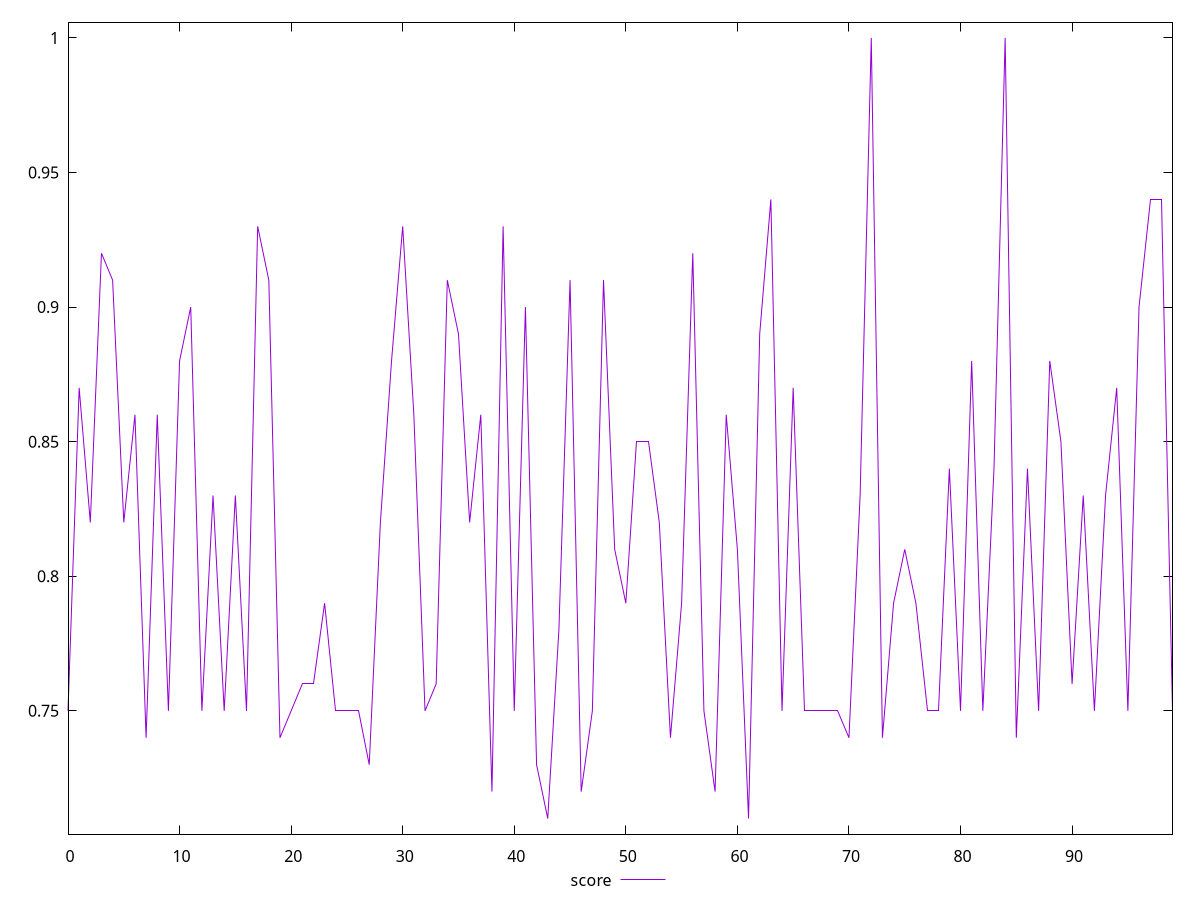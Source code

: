 reset

$score <<EOF
0 0.75
1 0.87
2 0.82
3 0.92
4 0.91
5 0.82
6 0.86
7 0.74
8 0.86
9 0.75
10 0.88
11 0.9
12 0.75
13 0.83
14 0.75
15 0.83
16 0.75
17 0.93
18 0.91
19 0.74
20 0.75
21 0.76
22 0.76
23 0.79
24 0.75
25 0.75
26 0.75
27 0.73
28 0.82
29 0.88
30 0.93
31 0.86
32 0.75
33 0.76
34 0.91
35 0.89
36 0.82
37 0.86
38 0.72
39 0.93
40 0.75
41 0.9
42 0.73
43 0.71
44 0.78
45 0.91
46 0.72
47 0.75
48 0.91
49 0.81
50 0.79
51 0.85
52 0.85
53 0.82
54 0.74
55 0.79
56 0.92
57 0.75
58 0.72
59 0.86
60 0.81
61 0.71
62 0.89
63 0.94
64 0.75
65 0.87
66 0.75
67 0.75
68 0.75
69 0.75
70 0.74
71 0.83
72 1
73 0.74
74 0.79
75 0.81
76 0.79
77 0.75
78 0.75
79 0.84
80 0.75
81 0.88
82 0.75
83 0.84
84 1
85 0.74
86 0.84
87 0.75
88 0.88
89 0.85
90 0.76
91 0.83
92 0.75
93 0.83
94 0.87
95 0.75
96 0.9
97 0.94
98 0.94
99 0.75
EOF

set key outside below
set xrange [0:99]
set yrange [0.7041999999999999:1.0058]
set trange [0.7041999999999999:1.0058]
set terminal svg size 640, 500 enhanced background rgb 'white'
set output "report_00013_2021-02-09T12-04-24.940Z/uses-rel-preconnect/samples/pages+cached+noadtech+nomedia+nocss/score/values.svg"

plot $score title "score" with line

reset
